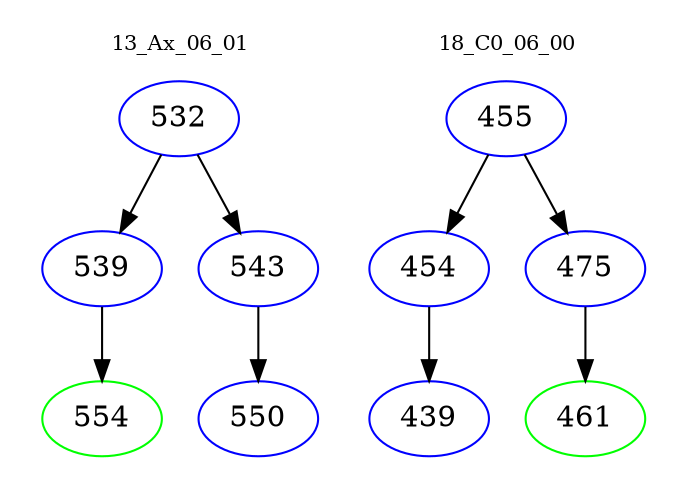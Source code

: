 digraph{
subgraph cluster_0 {
color = white
label = "13_Ax_06_01";
fontsize=10;
T0_532 [label="532", color="blue"]
T0_532 -> T0_539 [color="black"]
T0_539 [label="539", color="blue"]
T0_539 -> T0_554 [color="black"]
T0_554 [label="554", color="green"]
T0_532 -> T0_543 [color="black"]
T0_543 [label="543", color="blue"]
T0_543 -> T0_550 [color="black"]
T0_550 [label="550", color="blue"]
}
subgraph cluster_1 {
color = white
label = "18_C0_06_00";
fontsize=10;
T1_455 [label="455", color="blue"]
T1_455 -> T1_454 [color="black"]
T1_454 [label="454", color="blue"]
T1_454 -> T1_439 [color="black"]
T1_439 [label="439", color="blue"]
T1_455 -> T1_475 [color="black"]
T1_475 [label="475", color="blue"]
T1_475 -> T1_461 [color="black"]
T1_461 [label="461", color="green"]
}
}
